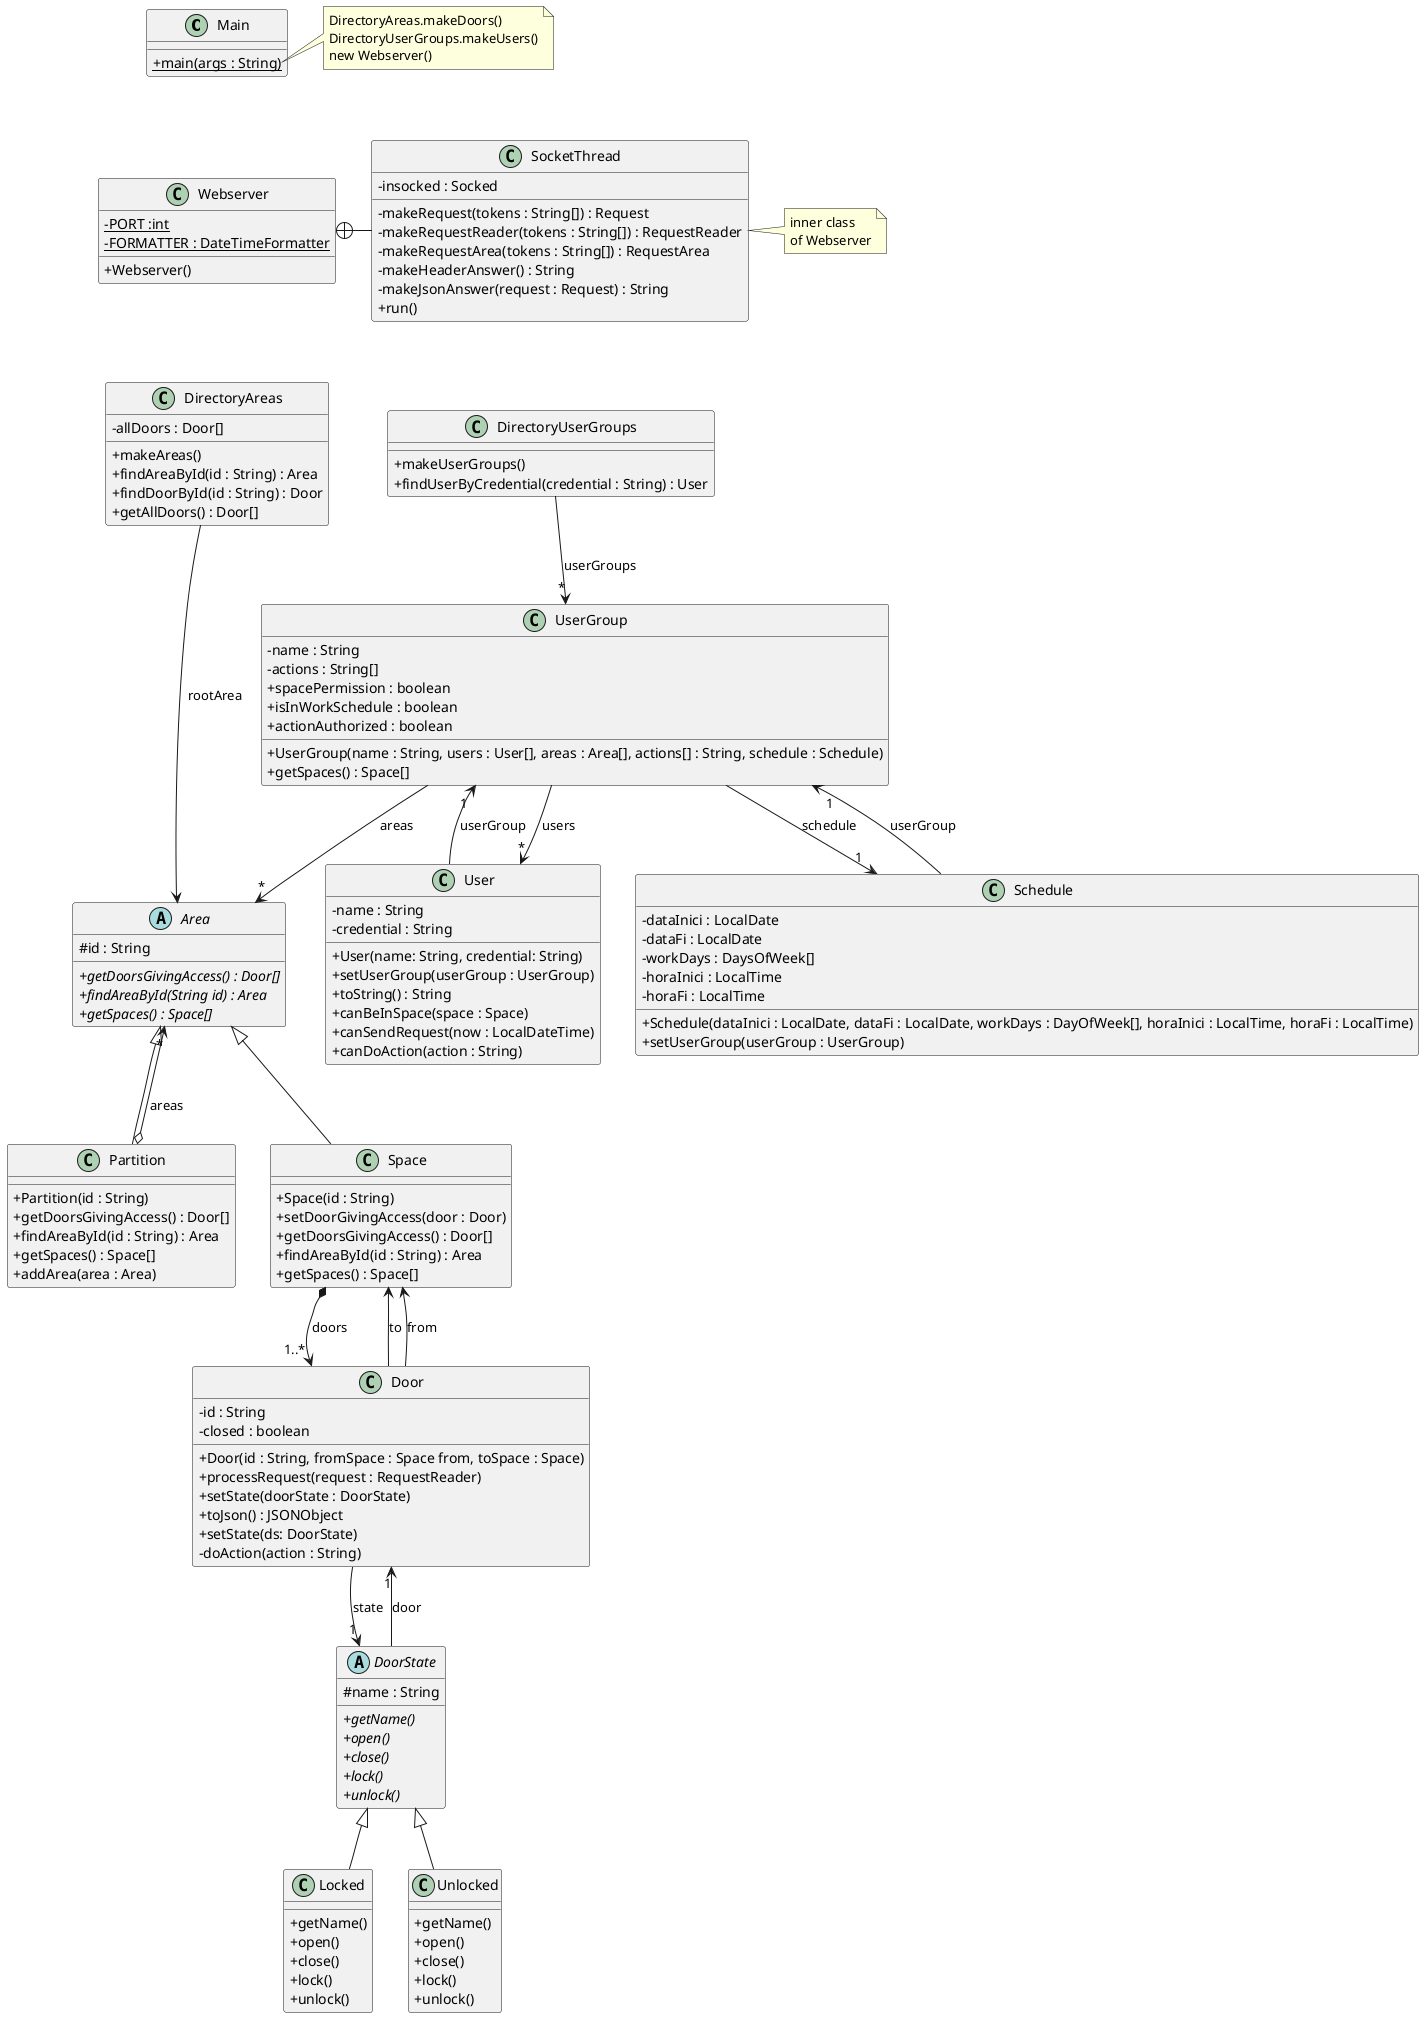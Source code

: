 @startuml
'https://plantuml.com/class-diagram
skinparam classAttributeIconSize 0

class Main {
+ {static} main(args : String)
}
class Webserver {
- {static} PORT :int
- {static} FORMATTER : DateTimeFormatter
+ Webserver()
}

class SocketThread {
- insocked : Socked
- makeRequest(tokens : String[]) : Request
- makeRequestReader(tokens : String[]) : RequestReader
- makeRequestArea(tokens : String[]) : RequestArea
- makeHeaderAnswer() : String
- makeJsonAnswer(request : Request) : String
+ run()
}

Webserver +-right- SocketThread

note right of SocketThread
inner class
of Webserver
end note
/'
class DirectoryDoors {
- {static} allDoors : Door[]
+ {static} makeDoors()
+ {static} findDoorById(id : String) : Door
+ {static} getAllDoors() : Door[]
}

DirectoryDoors --> "*" Door : "allDoors"
'/
class DirectoryUserGroups {
+ makeUserGroups()
+ findUserByCredential(credential : String) : User
}

DirectoryUserGroups --> "*" UserGroup : "userGroups"

class UserGroup{
- name : String
- actions : String[]
+ UserGroup(name : String, users : User[], areas : Area[], actions[] : String, schedule : Schedule)
+ getSpaces() : Space[]
+ spacePermission : boolean
+ isInWorkSchedule : boolean
+ actionAuthorized : boolean

}
UserGroup --> "*" User : users
UserGroup --> "*" Area : areas
UserGroup --> "1" Schedule : schedule

class User {
- name : String
- credential : String
+ User(name: String, credential: String)
+ setUserGroup(userGroup : UserGroup)
+ toString() : String
+ canBeInSpace(space : Space)
+ canSendRequest(now : LocalDateTime)
+ canDoAction(action : String)
}

User --> "1" UserGroup : userGroup

class Schedule{
- dataInici : LocalDate
- dataFi : LocalDate
- workDays : DaysOfWeek[]
- horaInici : LocalTime
- horaFi : LocalTime
+ Schedule(dataInici : LocalDate, dataFi : LocalDate, workDays : DayOfWeek[], horaInici : LocalTime, horaFi : LocalTime)
+ setUserGroup(userGroup : UserGroup)
}

Schedule --> "1" UserGroup : userGroup

class DirectoryAreas{
- allDoors : Door[]
+ makeAreas()
+ findAreaById(id : String) : Area
+ findDoorById(id : String) : Door
+ getAllDoors() : Door[]
}

DirectoryAreas --> Area : rootArea

abstract class Area {
# id : String
+ {abstract} getDoorsGivingAccess() : Door[]
+ {abstract} findAreaById(String id) : Area
+ {abstract} getSpaces() : Space[]
}

class Partition extends Area{
+ Partition(id : String)
+ getDoorsGivingAccess() : Door[]
+ findAreaById(id : String) : Area
+ getSpaces() : Space[]
+ addArea(area : Area)
}

Partition o--> "*" Area : areas

class Space extends Area{
+ Space(id : String)
+ setDoorGivingAccess(door : Door)
+ getDoorsGivingAccess() : Door[]
+ findAreaById(id : String) : Area
+ getSpaces() : Space[]
}

Space *--> "1..*" Door : doors

class Door {
- id : String
- closed : boolean
+ Door(id : String, fromSpace : Space from, toSpace : Space)
+ processRequest(request : RequestReader)
+ setState(doorState : DoorState)
+ toJson() : JSONObject
'+ toString() : String
'+ isClosed() :boolean
'+ setClosed(b : boolean)
'+ getStateName() : String
+ setState(ds: DoorState)
- doAction(action : String)

}
Door --> "1" DoorState : state
Door --> Space : to
Door --> Space : from

abstract class DoorState{
# name : String
+ {abstract} getName()
+ {abstract} open()
+ {abstract} close()
+ {abstract} lock()
+ {abstract} unlock()
}

class Locked extends DoorState{
+ getName()
+ open()
+ close()
+ lock()
+ unlock()
}

class Unlocked extends DoorState{
+ getName()
+ open()
+ close()
+ lock()
+ unlock()
}
DoorState --> "1" Door : door

note right of Main::main
DirectoryAreas.makeDoors()
DirectoryUserGroups.makeUsers()
new Webserver()
end note

Main -[hidden]down- Webserver
Webserver -[hidden]down- DirectoryAreas
DirectoryAreas -[hidden]right- DirectoryUserGroups

@enduml